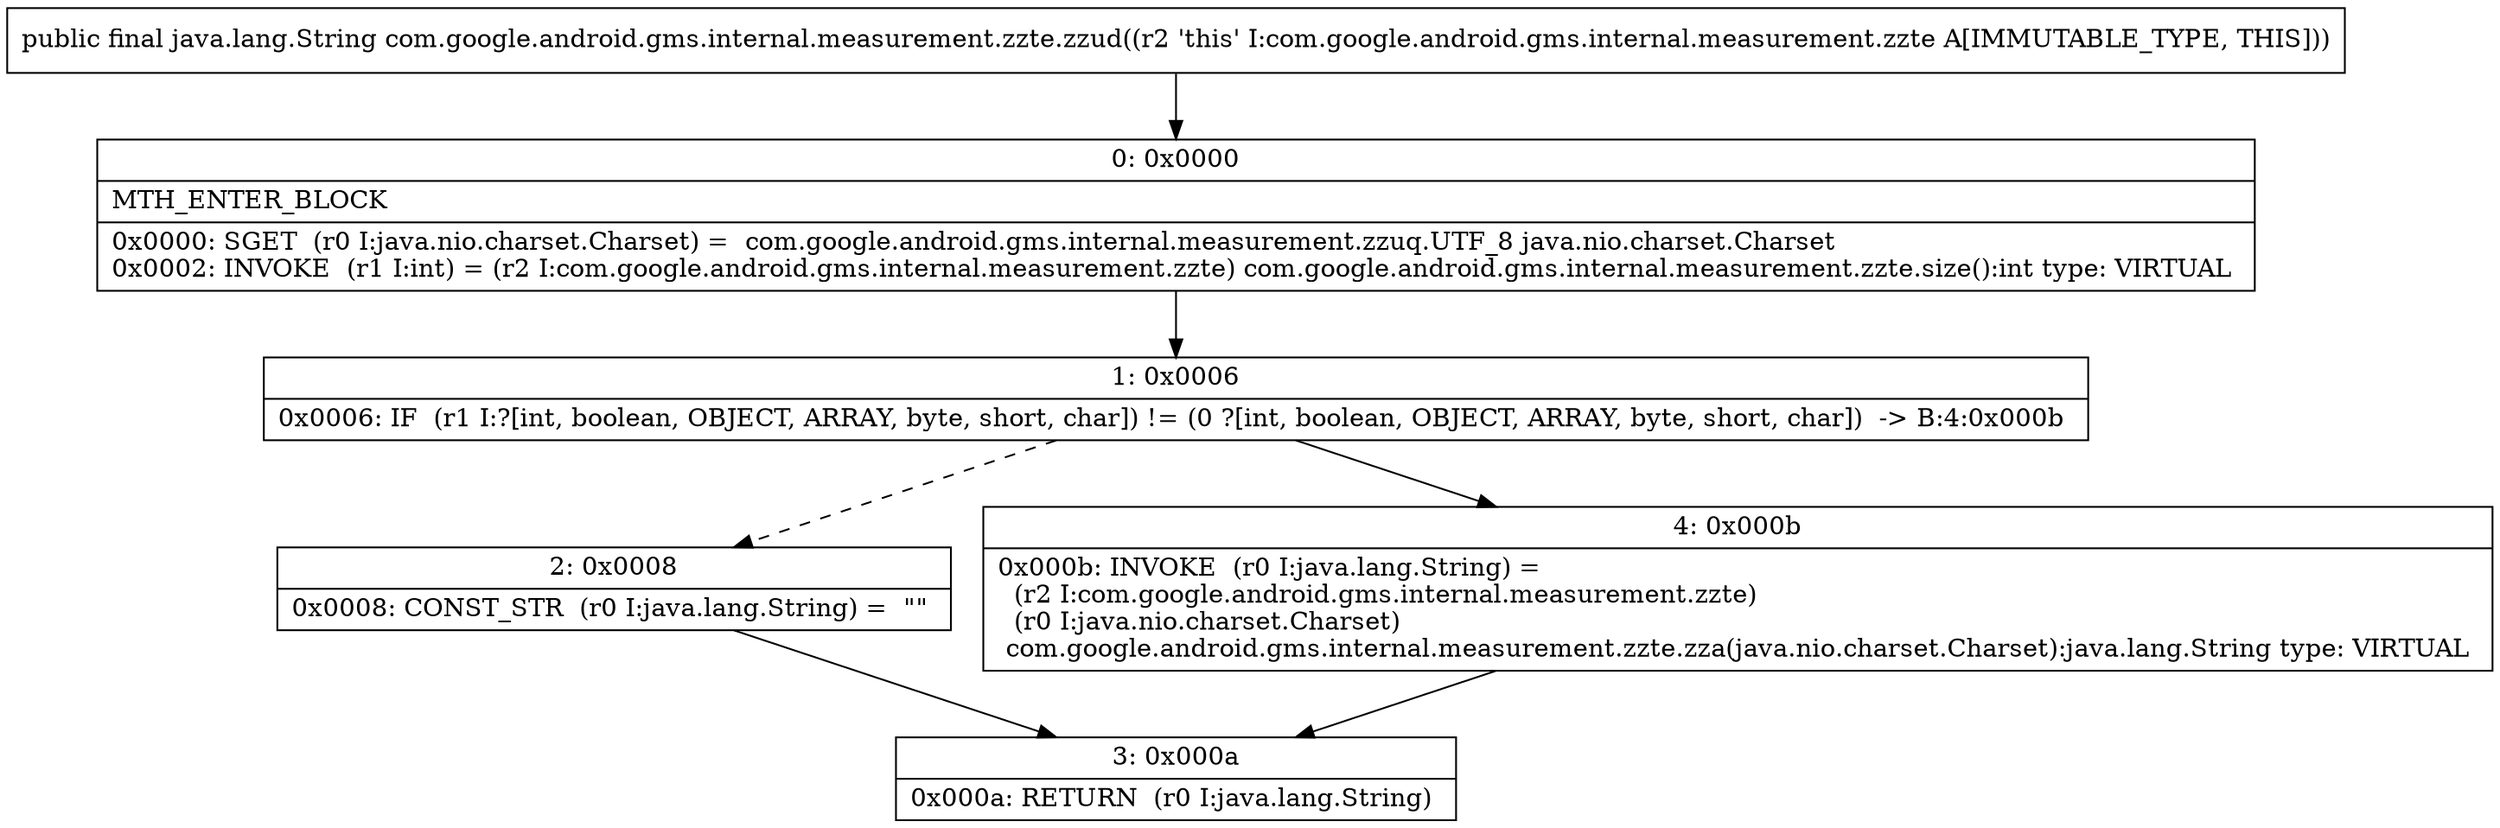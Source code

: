 digraph "CFG forcom.google.android.gms.internal.measurement.zzte.zzud()Ljava\/lang\/String;" {
Node_0 [shape=record,label="{0\:\ 0x0000|MTH_ENTER_BLOCK\l|0x0000: SGET  (r0 I:java.nio.charset.Charset) =  com.google.android.gms.internal.measurement.zzuq.UTF_8 java.nio.charset.Charset \l0x0002: INVOKE  (r1 I:int) = (r2 I:com.google.android.gms.internal.measurement.zzte) com.google.android.gms.internal.measurement.zzte.size():int type: VIRTUAL \l}"];
Node_1 [shape=record,label="{1\:\ 0x0006|0x0006: IF  (r1 I:?[int, boolean, OBJECT, ARRAY, byte, short, char]) != (0 ?[int, boolean, OBJECT, ARRAY, byte, short, char])  \-\> B:4:0x000b \l}"];
Node_2 [shape=record,label="{2\:\ 0x0008|0x0008: CONST_STR  (r0 I:java.lang.String) =  \"\" \l}"];
Node_3 [shape=record,label="{3\:\ 0x000a|0x000a: RETURN  (r0 I:java.lang.String) \l}"];
Node_4 [shape=record,label="{4\:\ 0x000b|0x000b: INVOKE  (r0 I:java.lang.String) = \l  (r2 I:com.google.android.gms.internal.measurement.zzte)\l  (r0 I:java.nio.charset.Charset)\l com.google.android.gms.internal.measurement.zzte.zza(java.nio.charset.Charset):java.lang.String type: VIRTUAL \l}"];
MethodNode[shape=record,label="{public final java.lang.String com.google.android.gms.internal.measurement.zzte.zzud((r2 'this' I:com.google.android.gms.internal.measurement.zzte A[IMMUTABLE_TYPE, THIS])) }"];
MethodNode -> Node_0;
Node_0 -> Node_1;
Node_1 -> Node_2[style=dashed];
Node_1 -> Node_4;
Node_2 -> Node_3;
Node_4 -> Node_3;
}

